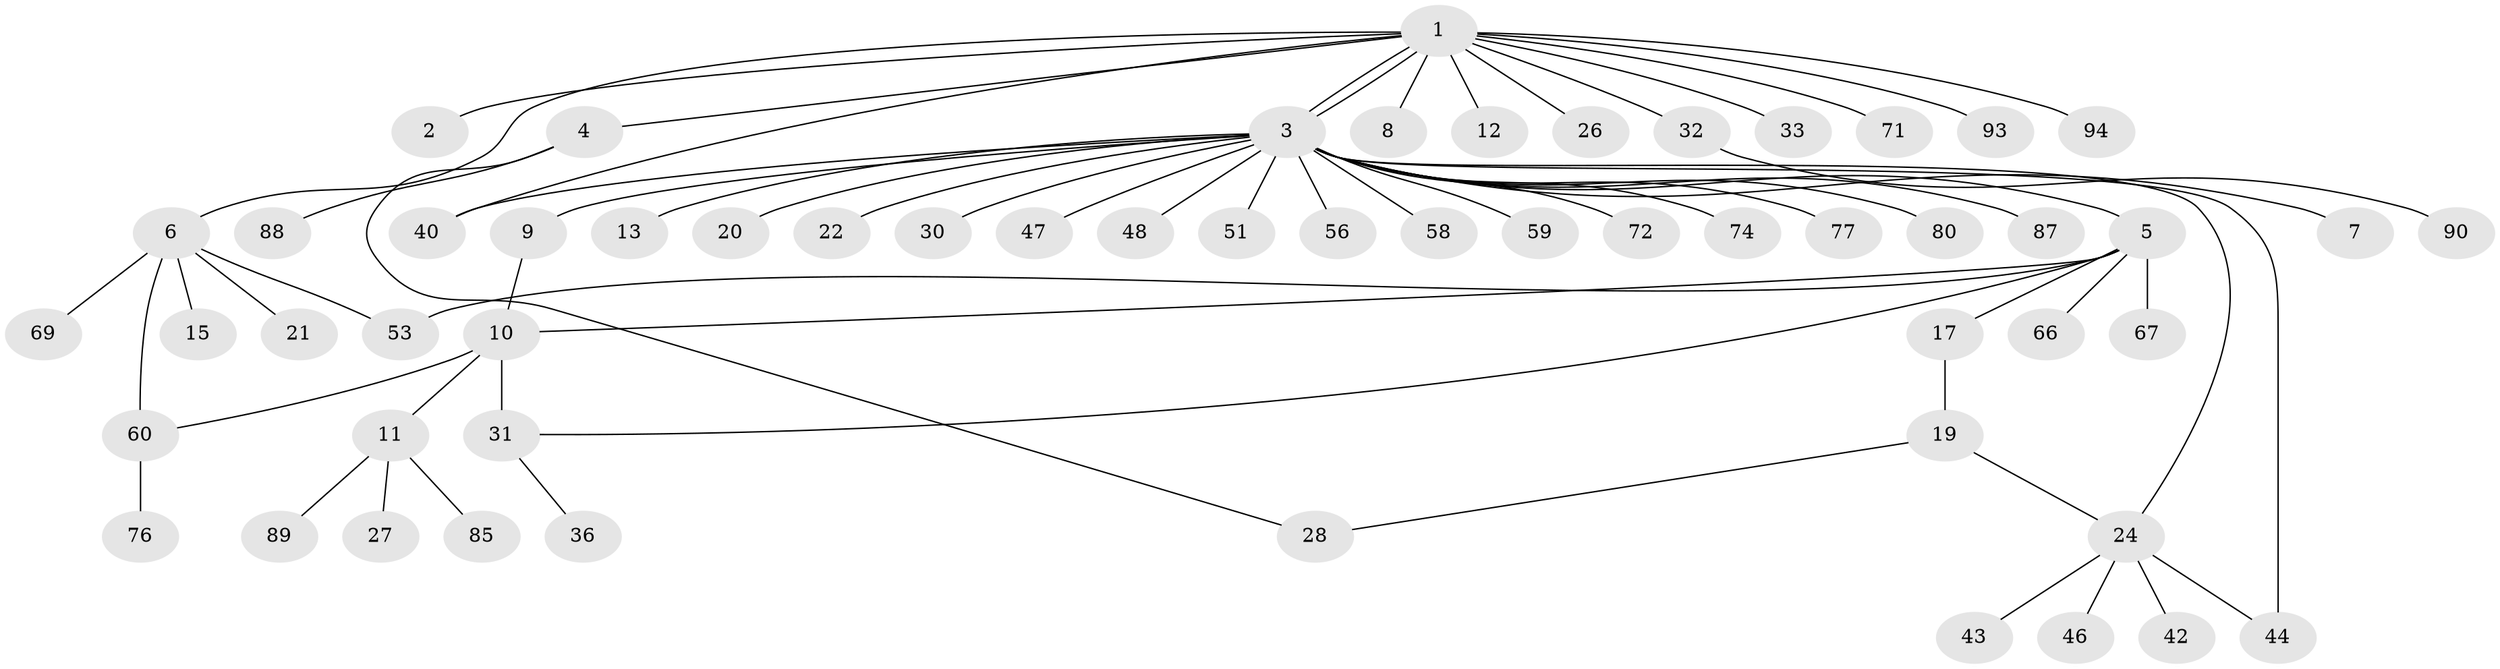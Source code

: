 // original degree distribution, {14: 0.010416666666666666, 1: 0.6145833333333334, 22: 0.010416666666666666, 3: 0.09375, 7: 0.020833333333333332, 6: 0.010416666666666666, 9: 0.010416666666666666, 4: 0.020833333333333332, 2: 0.1875, 5: 0.010416666666666666, 8: 0.010416666666666666}
// Generated by graph-tools (version 1.1) at 2025/18/03/04/25 18:18:25]
// undirected, 57 vertices, 65 edges
graph export_dot {
graph [start="1"]
  node [color=gray90,style=filled];
  1;
  2;
  3 [super="+14"];
  4;
  5;
  6;
  7;
  8;
  9 [super="+18"];
  10 [super="+16+23+25+45+92+37+29"];
  11;
  12;
  13;
  15;
  17;
  19;
  20;
  21;
  22 [super="+49+57+65"];
  24 [super="+79"];
  26;
  27 [super="+64+95"];
  28 [super="+34"];
  30 [super="+52"];
  31;
  32;
  33;
  36;
  40 [super="+81"];
  42;
  43 [super="+55"];
  44 [super="+78"];
  46;
  47;
  48;
  51;
  53;
  56;
  58 [super="+75"];
  59;
  60 [super="+70"];
  66;
  67;
  69;
  71;
  72;
  74 [super="+96"];
  76;
  77;
  80;
  85;
  87;
  88;
  89;
  90;
  93;
  94;
  1 -- 2;
  1 -- 3;
  1 -- 3;
  1 -- 4;
  1 -- 6;
  1 -- 8;
  1 -- 12;
  1 -- 26;
  1 -- 32;
  1 -- 33;
  1 -- 71;
  1 -- 93;
  1 -- 94;
  1 -- 40;
  3 -- 5;
  3 -- 7;
  3 -- 9;
  3 -- 13;
  3 -- 20;
  3 -- 24;
  3 -- 30;
  3 -- 40;
  3 -- 44;
  3 -- 47;
  3 -- 51;
  3 -- 56;
  3 -- 58;
  3 -- 59;
  3 -- 72;
  3 -- 74;
  3 -- 77;
  3 -- 80;
  3 -- 87;
  3 -- 48;
  3 -- 22;
  4 -- 28;
  4 -- 88;
  5 -- 10;
  5 -- 17;
  5 -- 31;
  5 -- 53;
  5 -- 66;
  5 -- 67;
  6 -- 15;
  6 -- 21;
  6 -- 53;
  6 -- 60;
  6 -- 69;
  9 -- 10;
  10 -- 11;
  10 -- 31;
  10 -- 60;
  11 -- 27;
  11 -- 85;
  11 -- 89;
  17 -- 19;
  19 -- 24;
  19 -- 28;
  24 -- 42;
  24 -- 43;
  24 -- 44;
  24 -- 46;
  31 -- 36;
  32 -- 90;
  60 -- 76;
}
